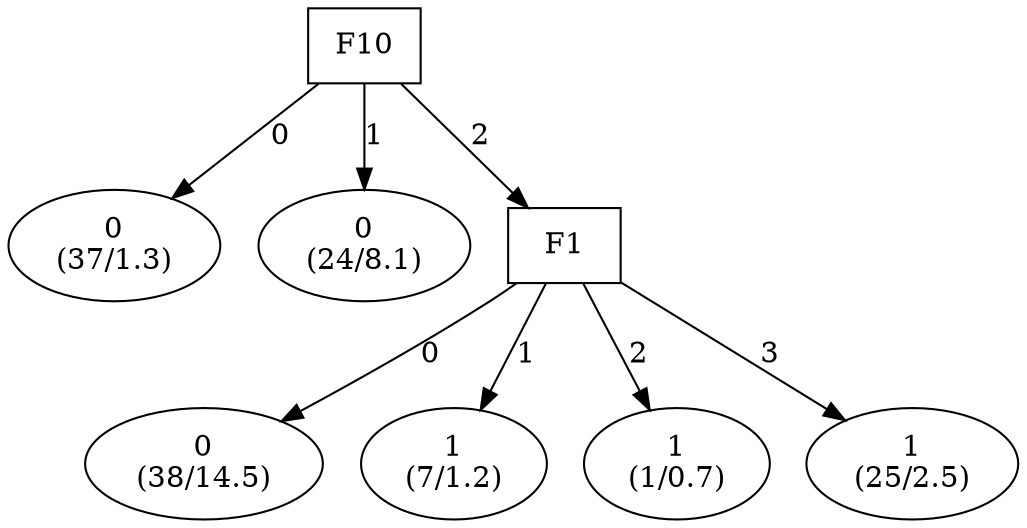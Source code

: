 digraph YaDT {
n0 [ shape=box, label="F10\n"]
n0 -> n1 [label="0"]
n1 [ shape=ellipse, label="0\n(37/1.3)"]
n0 -> n2 [label="1"]
n2 [ shape=ellipse, label="0\n(24/8.1)"]
n0 -> n3 [label="2"]
n3 [ shape=box, label="F1\n"]
n3 -> n4 [label="0"]
n4 [ shape=ellipse, label="0\n(38/14.5)"]
n3 -> n5 [label="1"]
n5 [ shape=ellipse, label="1\n(7/1.2)"]
n3 -> n6 [label="2"]
n6 [ shape=ellipse, label="1\n(1/0.7)"]
n3 -> n7 [label="3"]
n7 [ shape=ellipse, label="1\n(25/2.5)"]
}
